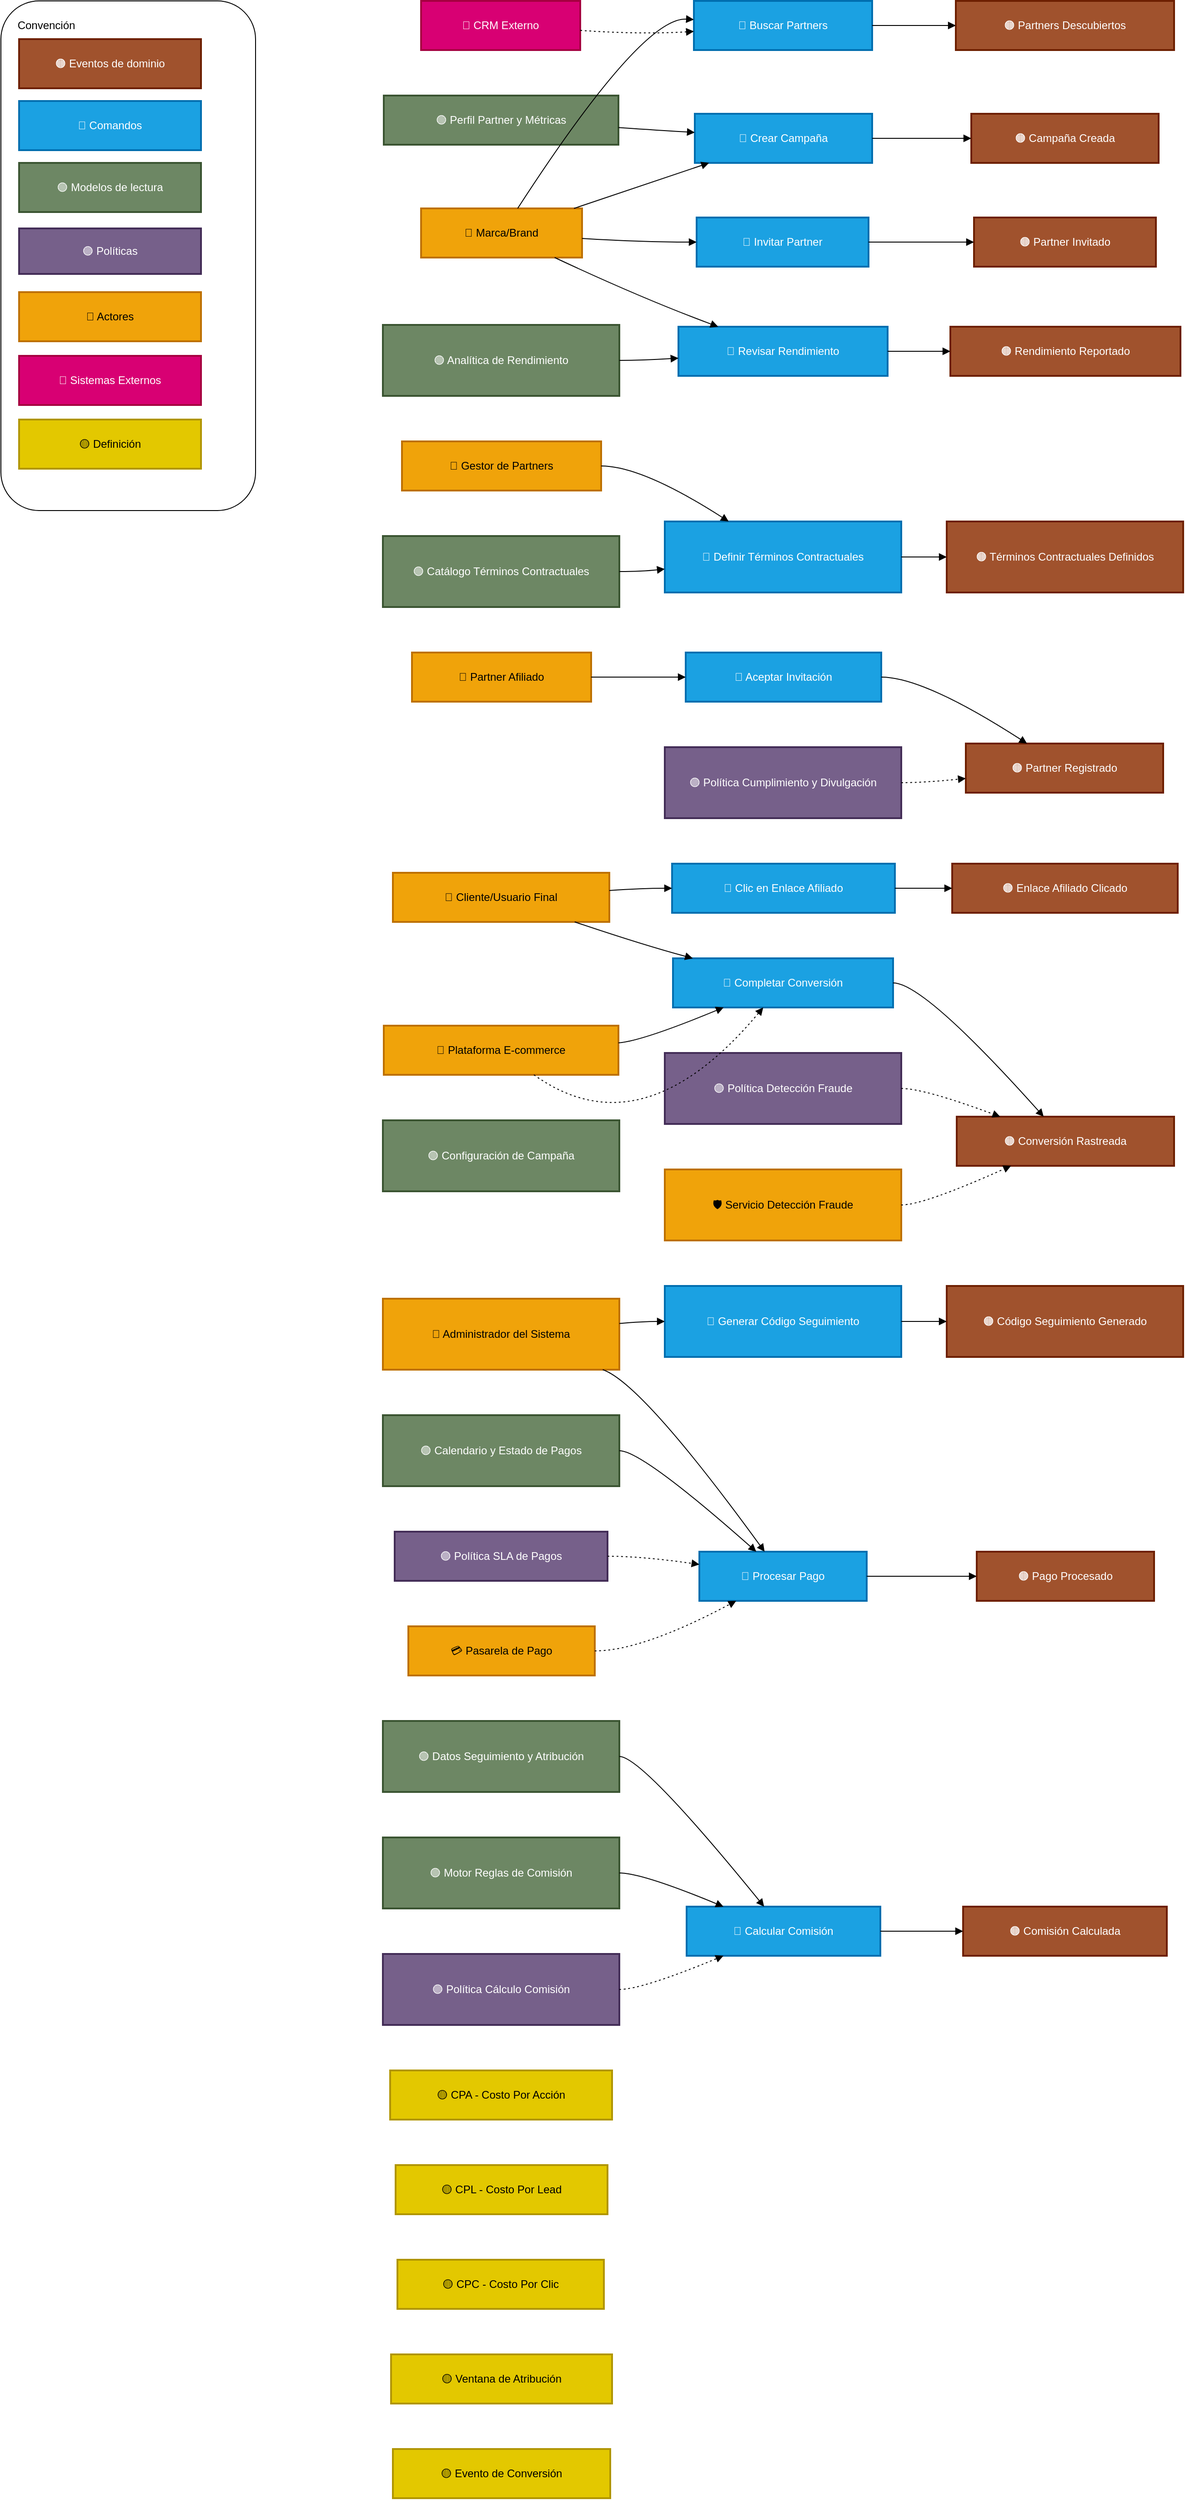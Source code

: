 <mxfile version="26.2.7">
  <diagram name="Page-1" id="IRlD32hW4G9cvuu5cIb-">
    <mxGraphModel grid="1" page="1" gridSize="10" guides="1" tooltips="1" connect="1" arrows="1" fold="1" pageScale="1" pageWidth="850" pageHeight="1100" math="0" shadow="0">
      <root>
        <mxCell id="0" />
        <mxCell id="1" parent="0" />
        <mxCell id="mTm7E0tjke5o1m_IlCaZ-84" value="👤 Marca/Brand" style="whiteSpace=wrap;strokeWidth=2;fillColor=light-dark(#F0A30A,#FFFF66);fontColor=light-dark(#000000,#000000);strokeColor=#BD7000;" vertex="1" parent="1">
          <mxGeometry x="62" y="248" width="177" height="54" as="geometry" />
        </mxCell>
        <mxCell id="mTm7E0tjke5o1m_IlCaZ-85" value="👤 Gestor de Partners" style="whiteSpace=wrap;strokeWidth=2;fillColor=light-dark(#F0A30A,#FFFF66);fontColor=light-dark(#000000,#000000);strokeColor=#BD7000;" vertex="1" parent="1">
          <mxGeometry x="41" y="504" width="219" height="54" as="geometry" />
        </mxCell>
        <mxCell id="mTm7E0tjke5o1m_IlCaZ-86" value="👤 Partner Afiliado" style="whiteSpace=wrap;strokeWidth=2;fillColor=light-dark(#F0A30A,#FFFF66);fontColor=light-dark(#000000,#000000);strokeColor=#BD7000;" vertex="1" parent="1">
          <mxGeometry x="52" y="736" width="197" height="54" as="geometry" />
        </mxCell>
        <mxCell id="mTm7E0tjke5o1m_IlCaZ-87" value="👤 Cliente/Usuario Final" style="whiteSpace=wrap;strokeWidth=2;fillColor=light-dark(#F0A30A,#FFFF66);fontColor=light-dark(#000000,#000000);strokeColor=#BD7000;" vertex="1" parent="1">
          <mxGeometry x="31" y="978" width="238" height="54" as="geometry" />
        </mxCell>
        <mxCell id="mTm7E0tjke5o1m_IlCaZ-88" value="👤 Administrador del Sistema" style="whiteSpace=wrap;strokeWidth=2;fillColor=light-dark(#F0A30A,#FFFF66);fontColor=light-dark(#000000,#000000);strokeColor=#BD7000;" vertex="1" parent="1">
          <mxGeometry x="20" y="1446" width="260" height="78" as="geometry" />
        </mxCell>
        <mxCell id="mTm7E0tjke5o1m_IlCaZ-89" value="📱 CRM Externo" style="whiteSpace=wrap;strokeWidth=2;fillColor=#d80073;fontColor=#ffffff;strokeColor=#A50040;" vertex="1" parent="1">
          <mxGeometry x="62" y="20" width="175" height="54" as="geometry" />
        </mxCell>
        <mxCell id="mTm7E0tjke5o1m_IlCaZ-90" value="🛒 Plataforma E-commerce" style="whiteSpace=wrap;strokeWidth=2;fillColor=light-dark(#F0A30A,#FFFF66);fontColor=light-dark(#000000,#000000);strokeColor=#BD7000;" vertex="1" parent="1">
          <mxGeometry x="21" y="1146" width="258" height="54" as="geometry" />
        </mxCell>
        <mxCell id="mTm7E0tjke5o1m_IlCaZ-91" value="💳 Pasarela de Pago" style="whiteSpace=wrap;strokeWidth=2;fillColor=light-dark(#F0A30A,#FFFF66);fontColor=light-dark(#000000,#000000);strokeColor=#BD7000;" vertex="1" parent="1">
          <mxGeometry x="48" y="1806" width="205" height="54" as="geometry" />
        </mxCell>
        <mxCell id="mTm7E0tjke5o1m_IlCaZ-92" value="🛡️ Servicio Detección Fraude" style="whiteSpace=wrap;strokeWidth=2;fillColor=light-dark(#F0A30A,#FFFF66);fontColor=light-dark(#000000,#000000);strokeColor=#BD7000;" vertex="1" parent="1">
          <mxGeometry x="330" y="1304" width="260" height="78" as="geometry" />
        </mxCell>
        <mxCell id="mTm7E0tjke5o1m_IlCaZ-93" value="🔵 Buscar Partners" style="whiteSpace=wrap;strokeWidth=2;fillColor=#1ba1e2;fontColor=#ffffff;strokeColor=#006EAF;" vertex="1" parent="1">
          <mxGeometry x="362" y="20" width="196" height="54" as="geometry" />
        </mxCell>
        <mxCell id="mTm7E0tjke5o1m_IlCaZ-94" value="🔵 Crear Campaña" style="whiteSpace=wrap;strokeWidth=2;fillColor=#1ba1e2;fontColor=#ffffff;strokeColor=#006EAF;" vertex="1" parent="1">
          <mxGeometry x="363" y="144" width="195" height="54" as="geometry" />
        </mxCell>
        <mxCell id="mTm7E0tjke5o1m_IlCaZ-95" value="🔵 Definir Términos Contractuales" style="whiteSpace=wrap;strokeWidth=2;fillColor=#1ba1e2;fontColor=#ffffff;strokeColor=#006EAF;" vertex="1" parent="1">
          <mxGeometry x="330" y="592" width="260" height="78" as="geometry" />
        </mxCell>
        <mxCell id="mTm7E0tjke5o1m_IlCaZ-96" value="🔵 Invitar Partner" style="whiteSpace=wrap;strokeWidth=2;fillColor=#1ba1e2;fontColor=#ffffff;strokeColor=#006EAF;" vertex="1" parent="1">
          <mxGeometry x="365" y="258" width="189" height="54" as="geometry" />
        </mxCell>
        <mxCell id="mTm7E0tjke5o1m_IlCaZ-97" value="🔵 Aceptar Invitación" style="whiteSpace=wrap;strokeWidth=2;fillColor=#1ba1e2;fontColor=#ffffff;strokeColor=#006EAF;" vertex="1" parent="1">
          <mxGeometry x="353" y="736" width="215" height="54" as="geometry" />
        </mxCell>
        <mxCell id="mTm7E0tjke5o1m_IlCaZ-98" value="🔵 Generar Código Seguimiento" style="whiteSpace=wrap;strokeWidth=2;fillColor=#1ba1e2;fontColor=#ffffff;strokeColor=#006EAF;" vertex="1" parent="1">
          <mxGeometry x="330" y="1432" width="260" height="78" as="geometry" />
        </mxCell>
        <mxCell id="mTm7E0tjke5o1m_IlCaZ-99" value="🔵 Clic en Enlace Afiliado" style="whiteSpace=wrap;strokeWidth=2;fillColor=#1ba1e2;fontColor=#ffffff;strokeColor=#006EAF;" vertex="1" parent="1">
          <mxGeometry x="338" y="968" width="245" height="54" as="geometry" />
        </mxCell>
        <mxCell id="mTm7E0tjke5o1m_IlCaZ-100" value="🔵 Completar Conversión" style="whiteSpace=wrap;strokeWidth=2;fillColor=#1ba1e2;fontColor=#ffffff;strokeColor=#006EAF;" vertex="1" parent="1">
          <mxGeometry x="339" y="1072" width="242" height="54" as="geometry" />
        </mxCell>
        <mxCell id="mTm7E0tjke5o1m_IlCaZ-101" value="🔵 Calcular Comisión" style="whiteSpace=wrap;strokeWidth=2;fillColor=#1ba1e2;fontColor=#ffffff;strokeColor=#006EAF;" vertex="1" parent="1">
          <mxGeometry x="354" y="2114" width="213" height="54" as="geometry" />
        </mxCell>
        <mxCell id="mTm7E0tjke5o1m_IlCaZ-102" value="🔵 Procesar Pago" style="whiteSpace=wrap;strokeWidth=2;fillColor=#1ba1e2;fontColor=#ffffff;strokeColor=#006EAF;" vertex="1" parent="1">
          <mxGeometry x="368" y="1724" width="184" height="54" as="geometry" />
        </mxCell>
        <mxCell id="mTm7E0tjke5o1m_IlCaZ-103" value="🔵 Revisar Rendimiento" style="whiteSpace=wrap;strokeWidth=2;fillColor=#1ba1e2;fontColor=#ffffff;strokeColor=#006EAF;" vertex="1" parent="1">
          <mxGeometry x="345" y="378" width="230" height="54" as="geometry" />
        </mxCell>
        <mxCell id="mTm7E0tjke5o1m_IlCaZ-104" value="🟠 Partners Descubiertos" style="whiteSpace=wrap;strokeWidth=2;fillColor=#a0522d;fontColor=#ffffff;strokeColor=#6D1F00;" vertex="1" parent="1">
          <mxGeometry x="650" y="20" width="240" height="54" as="geometry" />
        </mxCell>
        <mxCell id="mTm7E0tjke5o1m_IlCaZ-105" value="🟠 Campaña Creada" style="whiteSpace=wrap;strokeWidth=2;fillColor=#a0522d;fontColor=#ffffff;strokeColor=#6D1F00;" vertex="1" parent="1">
          <mxGeometry x="667" y="144" width="206" height="54" as="geometry" />
        </mxCell>
        <mxCell id="mTm7E0tjke5o1m_IlCaZ-106" value="🟠 Términos Contractuales Definidos" style="whiteSpace=wrap;strokeWidth=2;fillColor=#a0522d;fontColor=#ffffff;strokeColor=#6D1F00;" vertex="1" parent="1">
          <mxGeometry x="640" y="592" width="260" height="78" as="geometry" />
        </mxCell>
        <mxCell id="mTm7E0tjke5o1m_IlCaZ-107" value="🟠 Partner Invitado" style="whiteSpace=wrap;strokeWidth=2;fillColor=#a0522d;fontColor=#ffffff;strokeColor=#6D1F00;" vertex="1" parent="1">
          <mxGeometry x="670" y="258" width="200" height="54" as="geometry" />
        </mxCell>
        <mxCell id="mTm7E0tjke5o1m_IlCaZ-108" value="🟠 Partner Registrado" style="whiteSpace=wrap;strokeWidth=2;fillColor=#a0522d;fontColor=#ffffff;strokeColor=#6D1F00;" vertex="1" parent="1">
          <mxGeometry x="661" y="836" width="217" height="54" as="geometry" />
        </mxCell>
        <mxCell id="mTm7E0tjke5o1m_IlCaZ-109" value="🟠 Código Seguimiento Generado" style="whiteSpace=wrap;strokeWidth=2;fillColor=#a0522d;fontColor=#ffffff;strokeColor=#6D1F00;" vertex="1" parent="1">
          <mxGeometry x="640" y="1432" width="260" height="78" as="geometry" />
        </mxCell>
        <mxCell id="mTm7E0tjke5o1m_IlCaZ-110" value="🟠 Enlace Afiliado Clicado" style="whiteSpace=wrap;strokeWidth=2;fillColor=#a0522d;fontColor=#ffffff;strokeColor=#6D1F00;" vertex="1" parent="1">
          <mxGeometry x="646" y="968" width="248" height="54" as="geometry" />
        </mxCell>
        <mxCell id="mTm7E0tjke5o1m_IlCaZ-111" value="🟠 Conversión Rastreada" style="whiteSpace=wrap;strokeWidth=2;fillColor=#a0522d;fontColor=#ffffff;strokeColor=#6D1F00;" vertex="1" parent="1">
          <mxGeometry x="651" y="1246" width="239" height="54" as="geometry" />
        </mxCell>
        <mxCell id="mTm7E0tjke5o1m_IlCaZ-112" value="🟠 Comisión Calculada" style="whiteSpace=wrap;strokeWidth=2;fillColor=#a0522d;fontColor=#ffffff;strokeColor=#6D1F00;" vertex="1" parent="1">
          <mxGeometry x="658" y="2114" width="224" height="54" as="geometry" />
        </mxCell>
        <mxCell id="mTm7E0tjke5o1m_IlCaZ-113" value="🟠 Pago Procesado" style="whiteSpace=wrap;strokeWidth=2;fillColor=#a0522d;fontColor=#ffffff;strokeColor=#6D1F00;" vertex="1" parent="1">
          <mxGeometry x="673" y="1724" width="195" height="54" as="geometry" />
        </mxCell>
        <mxCell id="mTm7E0tjke5o1m_IlCaZ-114" value="🟠 Rendimiento Reportado" style="whiteSpace=wrap;strokeWidth=2;fillColor=#a0522d;fontColor=#ffffff;strokeColor=#6D1F00;" vertex="1" parent="1">
          <mxGeometry x="644" y="378" width="253" height="54" as="geometry" />
        </mxCell>
        <mxCell id="mTm7E0tjke5o1m_IlCaZ-115" value="🟢 Perfil Partner y Métricas" style="whiteSpace=wrap;strokeWidth=2;fillColor=#6d8764;fontColor=#ffffff;strokeColor=#3A5431;" vertex="1" parent="1">
          <mxGeometry x="21" y="124" width="258" height="54" as="geometry" />
        </mxCell>
        <mxCell id="mTm7E0tjke5o1m_IlCaZ-116" value="🟢 Configuración de Campaña" style="whiteSpace=wrap;strokeWidth=2;fillColor=#6d8764;fontColor=#ffffff;strokeColor=#3A5431;" vertex="1" parent="1">
          <mxGeometry x="20" y="1250" width="260" height="78" as="geometry" />
        </mxCell>
        <mxCell id="mTm7E0tjke5o1m_IlCaZ-117" value="🟢 Catálogo Términos Contractuales" style="whiteSpace=wrap;strokeWidth=2;fillColor=#6d8764;fontColor=#ffffff;strokeColor=#3A5431;" vertex="1" parent="1">
          <mxGeometry x="20" y="608" width="260" height="78" as="geometry" />
        </mxCell>
        <mxCell id="mTm7E0tjke5o1m_IlCaZ-118" value="🟢 Datos Seguimiento y Atribución" style="whiteSpace=wrap;strokeWidth=2;fillColor=#6d8764;fontColor=#ffffff;strokeColor=#3A5431;" vertex="1" parent="1">
          <mxGeometry x="20" y="1910" width="260" height="78" as="geometry" />
        </mxCell>
        <mxCell id="mTm7E0tjke5o1m_IlCaZ-119" value="🟢 Motor Reglas de Comisión" style="whiteSpace=wrap;strokeWidth=2;fillColor=#6d8764;fontColor=#ffffff;strokeColor=#3A5431;" vertex="1" parent="1">
          <mxGeometry x="20" y="2038" width="260" height="78" as="geometry" />
        </mxCell>
        <mxCell id="mTm7E0tjke5o1m_IlCaZ-120" value="🟢 Calendario y Estado de Pagos" style="whiteSpace=wrap;strokeWidth=2;fillColor=#6d8764;fontColor=#ffffff;strokeColor=#3A5431;" vertex="1" parent="1">
          <mxGeometry x="20" y="1574" width="260" height="78" as="geometry" />
        </mxCell>
        <mxCell id="mTm7E0tjke5o1m_IlCaZ-121" value="🟢 Analítica de Rendimiento" style="whiteSpace=wrap;strokeWidth=2;fillColor=#6d8764;fontColor=#ffffff;strokeColor=#3A5431;" vertex="1" parent="1">
          <mxGeometry x="20" y="376" width="260" height="78" as="geometry" />
        </mxCell>
        <mxCell id="mTm7E0tjke5o1m_IlCaZ-122" value="🟣 Política Cálculo Comisión" style="whiteSpace=wrap;strokeWidth=2;fillColor=#76608a;fontColor=#ffffff;strokeColor=#432D57;" vertex="1" parent="1">
          <mxGeometry x="20" y="2166" width="260" height="78" as="geometry" />
        </mxCell>
        <mxCell id="mTm7E0tjke5o1m_IlCaZ-123" value="🟣 Política Detección Fraude" style="whiteSpace=wrap;strokeWidth=2;fillColor=#76608a;fontColor=#ffffff;strokeColor=#432D57;" vertex="1" parent="1">
          <mxGeometry x="330" y="1176" width="260" height="78" as="geometry" />
        </mxCell>
        <mxCell id="mTm7E0tjke5o1m_IlCaZ-124" value="🟣 Política SLA de Pagos" style="whiteSpace=wrap;strokeWidth=2;fillColor=#76608a;fontColor=#ffffff;strokeColor=#432D57;" vertex="1" parent="1">
          <mxGeometry x="33" y="1702" width="234" height="54" as="geometry" />
        </mxCell>
        <mxCell id="mTm7E0tjke5o1m_IlCaZ-125" value="🟣 Política Cumplimiento y Divulgación" style="whiteSpace=wrap;strokeWidth=2;fillColor=#76608a;fontColor=#ffffff;strokeColor=#432D57;" vertex="1" parent="1">
          <mxGeometry x="330" y="840" width="260" height="78" as="geometry" />
        </mxCell>
        <mxCell id="mTm7E0tjke5o1m_IlCaZ-126" value="🟡 CPA - Costo Por Acción" style="whiteSpace=wrap;strokeWidth=2;fillColor=#e3c800;fontColor=#000000;strokeColor=#B09500;" vertex="1" parent="1">
          <mxGeometry x="28" y="2294" width="244" height="54" as="geometry" />
        </mxCell>
        <mxCell id="mTm7E0tjke5o1m_IlCaZ-127" value="🟡 CPL - Costo Por Lead" style="whiteSpace=wrap;strokeWidth=2;fillColor=#e3c800;fontColor=#000000;strokeColor=#B09500;" vertex="1" parent="1">
          <mxGeometry x="34" y="2398" width="233" height="54" as="geometry" />
        </mxCell>
        <mxCell id="mTm7E0tjke5o1m_IlCaZ-128" value="🟡 CPC - Costo Por Clic" style="whiteSpace=wrap;strokeWidth=2;fillColor=#e3c800;fontColor=#000000;strokeColor=#B09500;" vertex="1" parent="1">
          <mxGeometry x="36" y="2502" width="227" height="54" as="geometry" />
        </mxCell>
        <mxCell id="mTm7E0tjke5o1m_IlCaZ-129" value="🟡 Ventana de Atribución" style="whiteSpace=wrap;strokeWidth=2;fillColor=#e3c800;fontColor=#000000;strokeColor=#B09500;" vertex="1" parent="1">
          <mxGeometry x="29" y="2606" width="243" height="54" as="geometry" />
        </mxCell>
        <mxCell id="mTm7E0tjke5o1m_IlCaZ-130" value="🟡 Evento de Conversión" style="whiteSpace=wrap;strokeWidth=2;fillColor=#e3c800;fontColor=#000000;strokeColor=#B09500;" vertex="1" parent="1">
          <mxGeometry x="31" y="2710" width="239" height="54" as="geometry" />
        </mxCell>
        <mxCell id="mTm7E0tjke5o1m_IlCaZ-131" value="" style="curved=1;startArrow=none;endArrow=block;exitX=0.6;exitY=0;entryX=0;entryY=0.38;rounded=0;strokeColor=light-dark(#000000,#000000);" edge="1" parent="1" source="mTm7E0tjke5o1m_IlCaZ-84" target="mTm7E0tjke5o1m_IlCaZ-93">
          <mxGeometry relative="1" as="geometry">
            <Array as="points">
              <mxPoint x="305" y="37" />
            </Array>
          </mxGeometry>
        </mxCell>
        <mxCell id="mTm7E0tjke5o1m_IlCaZ-132" value="" style="curved=1;startArrow=none;endArrow=block;exitX=1;exitY=0.5;entryX=0;entryY=0.5;rounded=0;strokeColor=light-dark(#000000,#000000);" edge="1" parent="1" source="mTm7E0tjke5o1m_IlCaZ-93" target="mTm7E0tjke5o1m_IlCaZ-104">
          <mxGeometry relative="1" as="geometry">
            <Array as="points" />
          </mxGeometry>
        </mxCell>
        <mxCell id="mTm7E0tjke5o1m_IlCaZ-133" value="" style="curved=1;startArrow=none;endArrow=block;exitX=1;exitY=0.65;entryX=0;entryY=0.38;rounded=0;strokeColor=light-dark(#000000,#000000);" edge="1" parent="1" source="mTm7E0tjke5o1m_IlCaZ-115" target="mTm7E0tjke5o1m_IlCaZ-94">
          <mxGeometry relative="1" as="geometry">
            <Array as="points">
              <mxPoint x="305" y="161" />
            </Array>
          </mxGeometry>
        </mxCell>
        <mxCell id="mTm7E0tjke5o1m_IlCaZ-134" value="" style="curved=1;startArrow=none;endArrow=block;exitX=0.95;exitY=0;entryX=0.08;entryY=1;rounded=0;strokeColor=light-dark(#000000,#000000);" edge="1" parent="1" source="mTm7E0tjke5o1m_IlCaZ-84" target="mTm7E0tjke5o1m_IlCaZ-94">
          <mxGeometry relative="1" as="geometry">
            <Array as="points">
              <mxPoint x="305" y="223" />
            </Array>
          </mxGeometry>
        </mxCell>
        <mxCell id="mTm7E0tjke5o1m_IlCaZ-135" value="" style="curved=1;startArrow=none;endArrow=block;exitX=1;exitY=0.5;entryX=0;entryY=0.5;rounded=0;strokeColor=light-dark(#000000,#000000);" edge="1" parent="1" source="mTm7E0tjke5o1m_IlCaZ-94" target="mTm7E0tjke5o1m_IlCaZ-105">
          <mxGeometry relative="1" as="geometry">
            <Array as="points" />
          </mxGeometry>
        </mxCell>
        <mxCell id="mTm7E0tjke5o1m_IlCaZ-136" value="" style="curved=1;startArrow=none;endArrow=block;exitX=1;exitY=0.5;entryX=0.27;entryY=0;rounded=0;strokeColor=light-dark(#000000,#000000);" edge="1" parent="1" source="mTm7E0tjke5o1m_IlCaZ-85" target="mTm7E0tjke5o1m_IlCaZ-95">
          <mxGeometry relative="1" as="geometry">
            <Array as="points">
              <mxPoint x="305" y="531" />
            </Array>
          </mxGeometry>
        </mxCell>
        <mxCell id="mTm7E0tjke5o1m_IlCaZ-137" value="" style="curved=1;startArrow=none;endArrow=block;exitX=1;exitY=0.5;entryX=0;entryY=0.67;rounded=0;strokeColor=light-dark(#000000,#000000);" edge="1" parent="1" source="mTm7E0tjke5o1m_IlCaZ-117" target="mTm7E0tjke5o1m_IlCaZ-95">
          <mxGeometry relative="1" as="geometry">
            <Array as="points">
              <mxPoint x="305" y="647" />
            </Array>
          </mxGeometry>
        </mxCell>
        <mxCell id="mTm7E0tjke5o1m_IlCaZ-138" value="" style="curved=1;startArrow=none;endArrow=block;exitX=1;exitY=0.5;entryX=0;entryY=0.5;rounded=0;strokeColor=light-dark(#000000,#000000);" edge="1" parent="1" source="mTm7E0tjke5o1m_IlCaZ-95" target="mTm7E0tjke5o1m_IlCaZ-106">
          <mxGeometry relative="1" as="geometry">
            <Array as="points" />
          </mxGeometry>
        </mxCell>
        <mxCell id="mTm7E0tjke5o1m_IlCaZ-139" value="" style="curved=1;startArrow=none;endArrow=block;exitX=1;exitY=0.61;entryX=0;entryY=0.5;rounded=0;strokeColor=light-dark(#000000,#000000);" edge="1" parent="1" source="mTm7E0tjke5o1m_IlCaZ-84" target="mTm7E0tjke5o1m_IlCaZ-96">
          <mxGeometry relative="1" as="geometry">
            <Array as="points">
              <mxPoint x="305" y="285" />
            </Array>
          </mxGeometry>
        </mxCell>
        <mxCell id="mTm7E0tjke5o1m_IlCaZ-140" value="" style="curved=1;startArrow=none;endArrow=block;exitX=1;exitY=0.5;entryX=0;entryY=0.5;rounded=0;strokeColor=light-dark(#000000,#000000);" edge="1" parent="1" source="mTm7E0tjke5o1m_IlCaZ-96" target="mTm7E0tjke5o1m_IlCaZ-107">
          <mxGeometry relative="1" as="geometry">
            <Array as="points" />
          </mxGeometry>
        </mxCell>
        <mxCell id="mTm7E0tjke5o1m_IlCaZ-141" value="" style="curved=1;startArrow=none;endArrow=block;exitX=1;exitY=0.5;entryX=0;entryY=0.5;rounded=0;strokeColor=light-dark(#000000,#000000);" edge="1" parent="1" source="mTm7E0tjke5o1m_IlCaZ-86" target="mTm7E0tjke5o1m_IlCaZ-97">
          <mxGeometry relative="1" as="geometry">
            <Array as="points" />
          </mxGeometry>
        </mxCell>
        <mxCell id="mTm7E0tjke5o1m_IlCaZ-142" value="" style="curved=1;startArrow=none;endArrow=block;exitX=1;exitY=0.5;entryX=0.31;entryY=0;rounded=0;strokeColor=light-dark(#000000,#000000);" edge="1" parent="1" source="mTm7E0tjke5o1m_IlCaZ-97" target="mTm7E0tjke5o1m_IlCaZ-108">
          <mxGeometry relative="1" as="geometry">
            <Array as="points">
              <mxPoint x="615" y="763" />
            </Array>
          </mxGeometry>
        </mxCell>
        <mxCell id="mTm7E0tjke5o1m_IlCaZ-143" value="" style="curved=1;startArrow=none;endArrow=block;exitX=1;exitY=0.35;entryX=0;entryY=0.5;rounded=0;strokeColor=light-dark(#000000,#000000);" edge="1" parent="1" source="mTm7E0tjke5o1m_IlCaZ-88" target="mTm7E0tjke5o1m_IlCaZ-98">
          <mxGeometry relative="1" as="geometry">
            <Array as="points">
              <mxPoint x="305" y="1471" />
            </Array>
          </mxGeometry>
        </mxCell>
        <mxCell id="mTm7E0tjke5o1m_IlCaZ-144" value="" style="curved=1;startArrow=none;endArrow=block;exitX=1;exitY=0.5;entryX=0;entryY=0.5;rounded=0;strokeColor=light-dark(#000000,#000000);" edge="1" parent="1" source="mTm7E0tjke5o1m_IlCaZ-98" target="mTm7E0tjke5o1m_IlCaZ-109">
          <mxGeometry relative="1" as="geometry">
            <Array as="points" />
          </mxGeometry>
        </mxCell>
        <mxCell id="mTm7E0tjke5o1m_IlCaZ-145" value="" style="curved=1;startArrow=none;endArrow=block;exitX=1;exitY=0.36;entryX=0;entryY=0.5;rounded=0;strokeColor=light-dark(#000000,#000000);" edge="1" parent="1" source="mTm7E0tjke5o1m_IlCaZ-87" target="mTm7E0tjke5o1m_IlCaZ-99">
          <mxGeometry relative="1" as="geometry">
            <Array as="points">
              <mxPoint x="305" y="995" />
            </Array>
          </mxGeometry>
        </mxCell>
        <mxCell id="mTm7E0tjke5o1m_IlCaZ-146" value="" style="curved=1;startArrow=none;endArrow=block;exitX=1;exitY=0.5;entryX=0;entryY=0.5;rounded=0;strokeColor=light-dark(#000000,#000000);" edge="1" parent="1" source="mTm7E0tjke5o1m_IlCaZ-99" target="mTm7E0tjke5o1m_IlCaZ-110">
          <mxGeometry relative="1" as="geometry">
            <Array as="points" />
          </mxGeometry>
        </mxCell>
        <mxCell id="mTm7E0tjke5o1m_IlCaZ-147" value="" style="curved=1;startArrow=none;endArrow=block;exitX=0.84;exitY=1;entryX=0.09;entryY=0;rounded=0;strokeColor=light-dark(#000000,#000000);" edge="1" parent="1" source="mTm7E0tjke5o1m_IlCaZ-87" target="mTm7E0tjke5o1m_IlCaZ-100">
          <mxGeometry relative="1" as="geometry">
            <Array as="points">
              <mxPoint x="305" y="1057" />
            </Array>
          </mxGeometry>
        </mxCell>
        <mxCell id="mTm7E0tjke5o1m_IlCaZ-148" value="" style="curved=1;startArrow=none;endArrow=block;exitX=1;exitY=0.35;entryX=0.23;entryY=1;rounded=0;strokeColor=light-dark(#000000,#000000);" edge="1" parent="1" source="mTm7E0tjke5o1m_IlCaZ-90" target="mTm7E0tjke5o1m_IlCaZ-100">
          <mxGeometry relative="1" as="geometry">
            <Array as="points">
              <mxPoint x="305" y="1163" />
            </Array>
          </mxGeometry>
        </mxCell>
        <mxCell id="mTm7E0tjke5o1m_IlCaZ-149" value="" style="curved=1;startArrow=none;endArrow=block;exitX=1;exitY=0.5;entryX=0.4;entryY=0;rounded=0;strokeColor=light-dark(#000000,#000000);" edge="1" parent="1" source="mTm7E0tjke5o1m_IlCaZ-100" target="mTm7E0tjke5o1m_IlCaZ-111">
          <mxGeometry relative="1" as="geometry">
            <Array as="points">
              <mxPoint x="615" y="1099" />
            </Array>
          </mxGeometry>
        </mxCell>
        <mxCell id="mTm7E0tjke5o1m_IlCaZ-150" value="" style="curved=1;startArrow=none;endArrow=block;exitX=1;exitY=0.5;entryX=0.4;entryY=0;rounded=0;strokeColor=light-dark(#000000,#000000);" edge="1" parent="1" source="mTm7E0tjke5o1m_IlCaZ-118" target="mTm7E0tjke5o1m_IlCaZ-101">
          <mxGeometry relative="1" as="geometry">
            <Array as="points">
              <mxPoint x="305" y="1949" />
            </Array>
          </mxGeometry>
        </mxCell>
        <mxCell id="mTm7E0tjke5o1m_IlCaZ-151" value="" style="curved=1;startArrow=none;endArrow=block;exitX=1;exitY=0.5;entryX=0.19;entryY=0;rounded=0;strokeColor=light-dark(#000000,#000000);" edge="1" parent="1" source="mTm7E0tjke5o1m_IlCaZ-119" target="mTm7E0tjke5o1m_IlCaZ-101">
          <mxGeometry relative="1" as="geometry">
            <Array as="points">
              <mxPoint x="305" y="2077" />
            </Array>
          </mxGeometry>
        </mxCell>
        <mxCell id="mTm7E0tjke5o1m_IlCaZ-152" value="" style="curved=1;startArrow=none;endArrow=block;exitX=1;exitY=0.5;entryX=0;entryY=0.5;rounded=0;strokeColor=light-dark(#000000,#000000);" edge="1" parent="1" source="mTm7E0tjke5o1m_IlCaZ-101" target="mTm7E0tjke5o1m_IlCaZ-112">
          <mxGeometry relative="1" as="geometry">
            <Array as="points" />
          </mxGeometry>
        </mxCell>
        <mxCell id="mTm7E0tjke5o1m_IlCaZ-153" value="" style="curved=1;startArrow=none;endArrow=block;exitX=0.93;exitY=1;entryX=0.39;entryY=0;rounded=0;strokeColor=light-dark(#000000,#000000);" edge="1" parent="1" source="mTm7E0tjke5o1m_IlCaZ-88" target="mTm7E0tjke5o1m_IlCaZ-102">
          <mxGeometry relative="1" as="geometry">
            <Array as="points">
              <mxPoint x="305" y="1539" />
            </Array>
          </mxGeometry>
        </mxCell>
        <mxCell id="mTm7E0tjke5o1m_IlCaZ-154" value="" style="curved=1;startArrow=none;endArrow=block;exitX=1;exitY=0.5;entryX=0.34;entryY=0;rounded=0;strokeColor=light-dark(#000000,#000000);" edge="1" parent="1" source="mTm7E0tjke5o1m_IlCaZ-120" target="mTm7E0tjke5o1m_IlCaZ-102">
          <mxGeometry relative="1" as="geometry">
            <Array as="points">
              <mxPoint x="305" y="1613" />
            </Array>
          </mxGeometry>
        </mxCell>
        <mxCell id="mTm7E0tjke5o1m_IlCaZ-155" value="" style="curved=1;startArrow=none;endArrow=block;exitX=1;exitY=0.5;entryX=0;entryY=0.5;rounded=0;strokeColor=light-dark(#000000,#000000);" edge="1" parent="1" source="mTm7E0tjke5o1m_IlCaZ-102" target="mTm7E0tjke5o1m_IlCaZ-113">
          <mxGeometry relative="1" as="geometry">
            <Array as="points" />
          </mxGeometry>
        </mxCell>
        <mxCell id="mTm7E0tjke5o1m_IlCaZ-156" value="" style="curved=1;startArrow=none;endArrow=block;exitX=0.83;exitY=1;entryX=0.19;entryY=0;rounded=0;strokeColor=light-dark(#000000,#000000);" edge="1" parent="1" source="mTm7E0tjke5o1m_IlCaZ-84" target="mTm7E0tjke5o1m_IlCaZ-103">
          <mxGeometry relative="1" as="geometry">
            <Array as="points">
              <mxPoint x="305" y="347" />
            </Array>
          </mxGeometry>
        </mxCell>
        <mxCell id="mTm7E0tjke5o1m_IlCaZ-157" value="" style="curved=1;startArrow=none;endArrow=block;exitX=1;exitY=0.5;entryX=0;entryY=0.64;rounded=0;strokeColor=light-dark(#000000,#000000);" edge="1" parent="1" source="mTm7E0tjke5o1m_IlCaZ-121" target="mTm7E0tjke5o1m_IlCaZ-103">
          <mxGeometry relative="1" as="geometry">
            <Array as="points">
              <mxPoint x="305" y="415" />
            </Array>
          </mxGeometry>
        </mxCell>
        <mxCell id="mTm7E0tjke5o1m_IlCaZ-158" value="" style="curved=1;startArrow=none;endArrow=block;exitX=1;exitY=0.5;entryX=0;entryY=0.5;rounded=0;strokeColor=light-dark(#000000,#000000);" edge="1" parent="1" source="mTm7E0tjke5o1m_IlCaZ-103" target="mTm7E0tjke5o1m_IlCaZ-114">
          <mxGeometry relative="1" as="geometry">
            <Array as="points" />
          </mxGeometry>
        </mxCell>
        <mxCell id="mTm7E0tjke5o1m_IlCaZ-159" value="" style="curved=1;dashed=1;dashPattern=2 3;startArrow=none;endArrow=block;exitX=1;exitY=0.5;entryX=0.19;entryY=1;rounded=0;strokeColor=light-dark(#000000,#000000);" edge="1" parent="1" source="mTm7E0tjke5o1m_IlCaZ-122" target="mTm7E0tjke5o1m_IlCaZ-101">
          <mxGeometry relative="1" as="geometry">
            <Array as="points">
              <mxPoint x="305" y="2205" />
            </Array>
          </mxGeometry>
        </mxCell>
        <mxCell id="mTm7E0tjke5o1m_IlCaZ-160" value="" style="curved=1;dashed=1;dashPattern=2 3;startArrow=none;endArrow=block;exitX=1;exitY=0.5;entryX=0.2;entryY=0;rounded=0;strokeColor=light-dark(#000000,#000000);" edge="1" parent="1" source="mTm7E0tjke5o1m_IlCaZ-123" target="mTm7E0tjke5o1m_IlCaZ-111">
          <mxGeometry relative="1" as="geometry">
            <Array as="points">
              <mxPoint x="615" y="1215" />
            </Array>
          </mxGeometry>
        </mxCell>
        <mxCell id="mTm7E0tjke5o1m_IlCaZ-161" value="" style="curved=1;dashed=1;dashPattern=2 3;startArrow=none;endArrow=block;exitX=1;exitY=0.5;entryX=0;entryY=0.26;rounded=0;strokeColor=light-dark(#000000,#000000);" edge="1" parent="1" source="mTm7E0tjke5o1m_IlCaZ-124" target="mTm7E0tjke5o1m_IlCaZ-102">
          <mxGeometry relative="1" as="geometry">
            <Array as="points">
              <mxPoint x="305" y="1729" />
            </Array>
          </mxGeometry>
        </mxCell>
        <mxCell id="mTm7E0tjke5o1m_IlCaZ-162" value="" style="curved=1;dashed=1;dashPattern=2 3;startArrow=none;endArrow=block;exitX=1;exitY=0.5;entryX=0;entryY=0.71;rounded=0;strokeColor=light-dark(#000000,#000000);" edge="1" parent="1" source="mTm7E0tjke5o1m_IlCaZ-125" target="mTm7E0tjke5o1m_IlCaZ-108">
          <mxGeometry relative="1" as="geometry">
            <Array as="points">
              <mxPoint x="615" y="879" />
            </Array>
          </mxGeometry>
        </mxCell>
        <mxCell id="mTm7E0tjke5o1m_IlCaZ-163" value="" style="curved=1;dashed=1;dashPattern=2 3;startArrow=none;endArrow=block;exitX=1;exitY=0.6;entryX=0;entryY=0.62;rounded=0;strokeColor=light-dark(#000000,#000000);" edge="1" parent="1" source="mTm7E0tjke5o1m_IlCaZ-89" target="mTm7E0tjke5o1m_IlCaZ-93">
          <mxGeometry relative="1" as="geometry">
            <Array as="points">
              <mxPoint x="305" y="57" />
            </Array>
          </mxGeometry>
        </mxCell>
        <mxCell id="mTm7E0tjke5o1m_IlCaZ-164" value="" style="curved=1;dashed=1;dashPattern=2 3;startArrow=none;endArrow=block;exitX=0.64;exitY=1;entryX=0.41;entryY=1;rounded=0;strokeColor=light-dark(#000000,#000000);" edge="1" parent="1" source="mTm7E0tjke5o1m_IlCaZ-90" target="mTm7E0tjke5o1m_IlCaZ-100">
          <mxGeometry relative="1" as="geometry">
            <Array as="points">
              <mxPoint x="305" y="1285" />
            </Array>
          </mxGeometry>
        </mxCell>
        <mxCell id="mTm7E0tjke5o1m_IlCaZ-165" value="" style="curved=1;dashed=1;dashPattern=2 3;startArrow=none;endArrow=block;exitX=1;exitY=0.5;entryX=0.22;entryY=1;rounded=0;strokeColor=light-dark(#000000,#000000);" edge="1" parent="1" source="mTm7E0tjke5o1m_IlCaZ-91" target="mTm7E0tjke5o1m_IlCaZ-102">
          <mxGeometry relative="1" as="geometry">
            <Array as="points">
              <mxPoint x="305" y="1833" />
            </Array>
          </mxGeometry>
        </mxCell>
        <mxCell id="mTm7E0tjke5o1m_IlCaZ-166" value="" style="curved=1;dashed=1;dashPattern=2 3;startArrow=none;endArrow=block;exitX=1;exitY=0.5;entryX=0.25;entryY=1;rounded=0;strokeColor=light-dark(#000000,#000000);" edge="1" parent="1" source="mTm7E0tjke5o1m_IlCaZ-92" target="mTm7E0tjke5o1m_IlCaZ-111">
          <mxGeometry relative="1" as="geometry">
            <Array as="points">
              <mxPoint x="615" y="1343" />
            </Array>
          </mxGeometry>
        </mxCell>
        <mxCell id="mTm7E0tjke5o1m_IlCaZ-167" value="" style="rounded=1;whiteSpace=wrap;html=1;" vertex="1" parent="1">
          <mxGeometry x="-400" y="20" width="280" height="560" as="geometry" />
        </mxCell>
        <mxCell id="mTm7E0tjke5o1m_IlCaZ-168" value="Convención" style="text;html=1;align=center;verticalAlign=middle;whiteSpace=wrap;rounded=0;" vertex="1" parent="1">
          <mxGeometry x="-380" y="32" width="60" height="30" as="geometry" />
        </mxCell>
        <mxCell id="mTm7E0tjke5o1m_IlCaZ-169" value="🟠 Eventos de dominio" style="whiteSpace=wrap;strokeWidth=2;fillColor=#a0522d;fontColor=#ffffff;strokeColor=#6D1F00;" vertex="1" parent="1">
          <mxGeometry x="-380" y="62" width="200" height="54" as="geometry" />
        </mxCell>
        <mxCell id="mTm7E0tjke5o1m_IlCaZ-170" value="🔵 Comandos" style="whiteSpace=wrap;strokeWidth=2;fillColor=#1ba1e2;fontColor=#ffffff;strokeColor=#006EAF;" vertex="1" parent="1">
          <mxGeometry x="-380" y="130" width="200" height="54" as="geometry" />
        </mxCell>
        <mxCell id="mTm7E0tjke5o1m_IlCaZ-171" value="🟢 Modelos de lectura" style="whiteSpace=wrap;strokeWidth=2;fillColor=#6d8764;fontColor=#ffffff;strokeColor=#3A5431;" vertex="1" parent="1">
          <mxGeometry x="-380" y="198" width="200" height="54" as="geometry" />
        </mxCell>
        <mxCell id="mTm7E0tjke5o1m_IlCaZ-172" value="🟣 Políticas" style="whiteSpace=wrap;strokeWidth=2;fillColor=#76608a;fontColor=#ffffff;strokeColor=#432D57;" vertex="1" parent="1">
          <mxGeometry x="-380" y="270" width="200" height="50" as="geometry" />
        </mxCell>
        <mxCell id="mTm7E0tjke5o1m_IlCaZ-173" value="👤 Actores" style="whiteSpace=wrap;strokeWidth=2;fillColor=light-dark(#F0A30A,#FFFF66);fontColor=light-dark(#000000,#000000);strokeColor=#BD7000;" vertex="1" parent="1">
          <mxGeometry x="-380" y="340" width="200" height="54" as="geometry" />
        </mxCell>
        <mxCell id="mTm7E0tjke5o1m_IlCaZ-174" value="📱 Sistemas Externos" style="whiteSpace=wrap;strokeWidth=2;fillColor=#d80073;fontColor=#ffffff;strokeColor=#A50040;" vertex="1" parent="1">
          <mxGeometry x="-380" y="410" width="200" height="54" as="geometry" />
        </mxCell>
        <mxCell id="mTm7E0tjke5o1m_IlCaZ-176" value="🟡 Definición" style="whiteSpace=wrap;strokeWidth=2;fillColor=#e3c800;fontColor=#000000;strokeColor=#B09500;" vertex="1" parent="1">
          <mxGeometry x="-380" y="480" width="200" height="54" as="geometry" />
        </mxCell>
      </root>
    </mxGraphModel>
  </diagram>
</mxfile>
